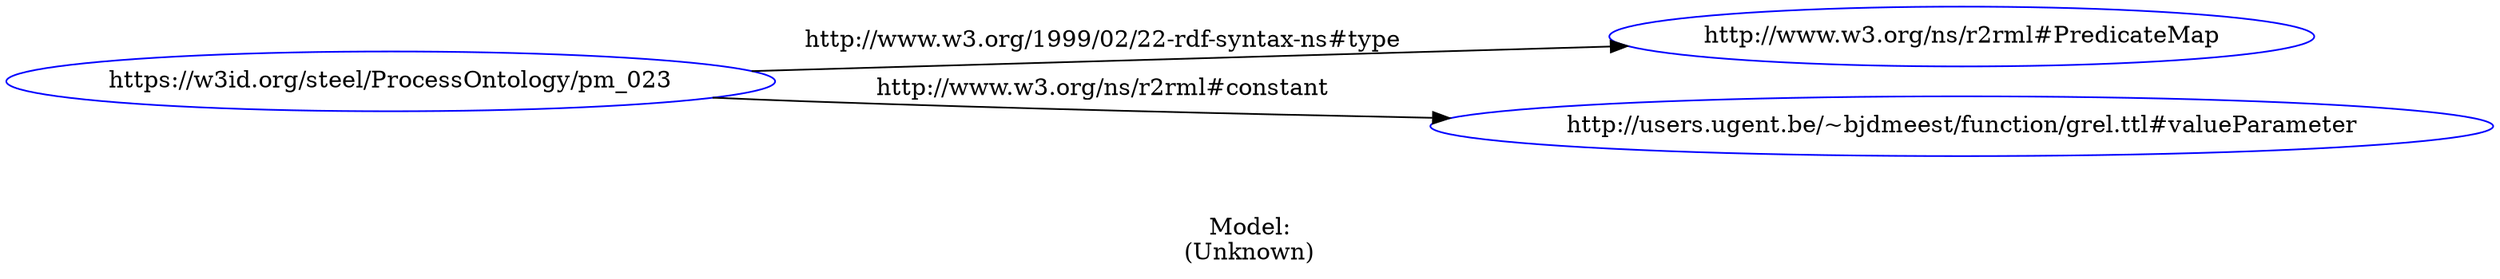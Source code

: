 digraph {
	rankdir = LR;
	charset="utf-8";

	"Rhttps://w3id.org/steel/ProcessOntology/pm_023" -> "Rhttp://www.w3.org/ns/r2rml#PredicateMap" [ label="http://www.w3.org/1999/02/22-rdf-syntax-ns#type" ];
	"Rhttps://w3id.org/steel/ProcessOntology/pm_023" -> "Rhttp://users.ugent.be/~bjdmeest/function/grel.ttl#valueParameter" [ label="http://www.w3.org/ns/r2rml#constant" ];

	// Resources
	"Rhttps://w3id.org/steel/ProcessOntology/pm_023" [ label="https://w3id.org/steel/ProcessOntology/pm_023", shape = ellipse, color = blue ];
	"Rhttp://www.w3.org/ns/r2rml#PredicateMap" [ label="http://www.w3.org/ns/r2rml#PredicateMap", shape = ellipse, color = blue ];
	"Rhttp://users.ugent.be/~bjdmeest/function/grel.ttl#valueParameter" [ label="http://users.ugent.be/~bjdmeest/function/grel.ttl#valueParameter", shape = ellipse, color = blue ];

	// Anonymous nodes

	// Literals

	label="\n\nModel:\n(Unknown)";
}
